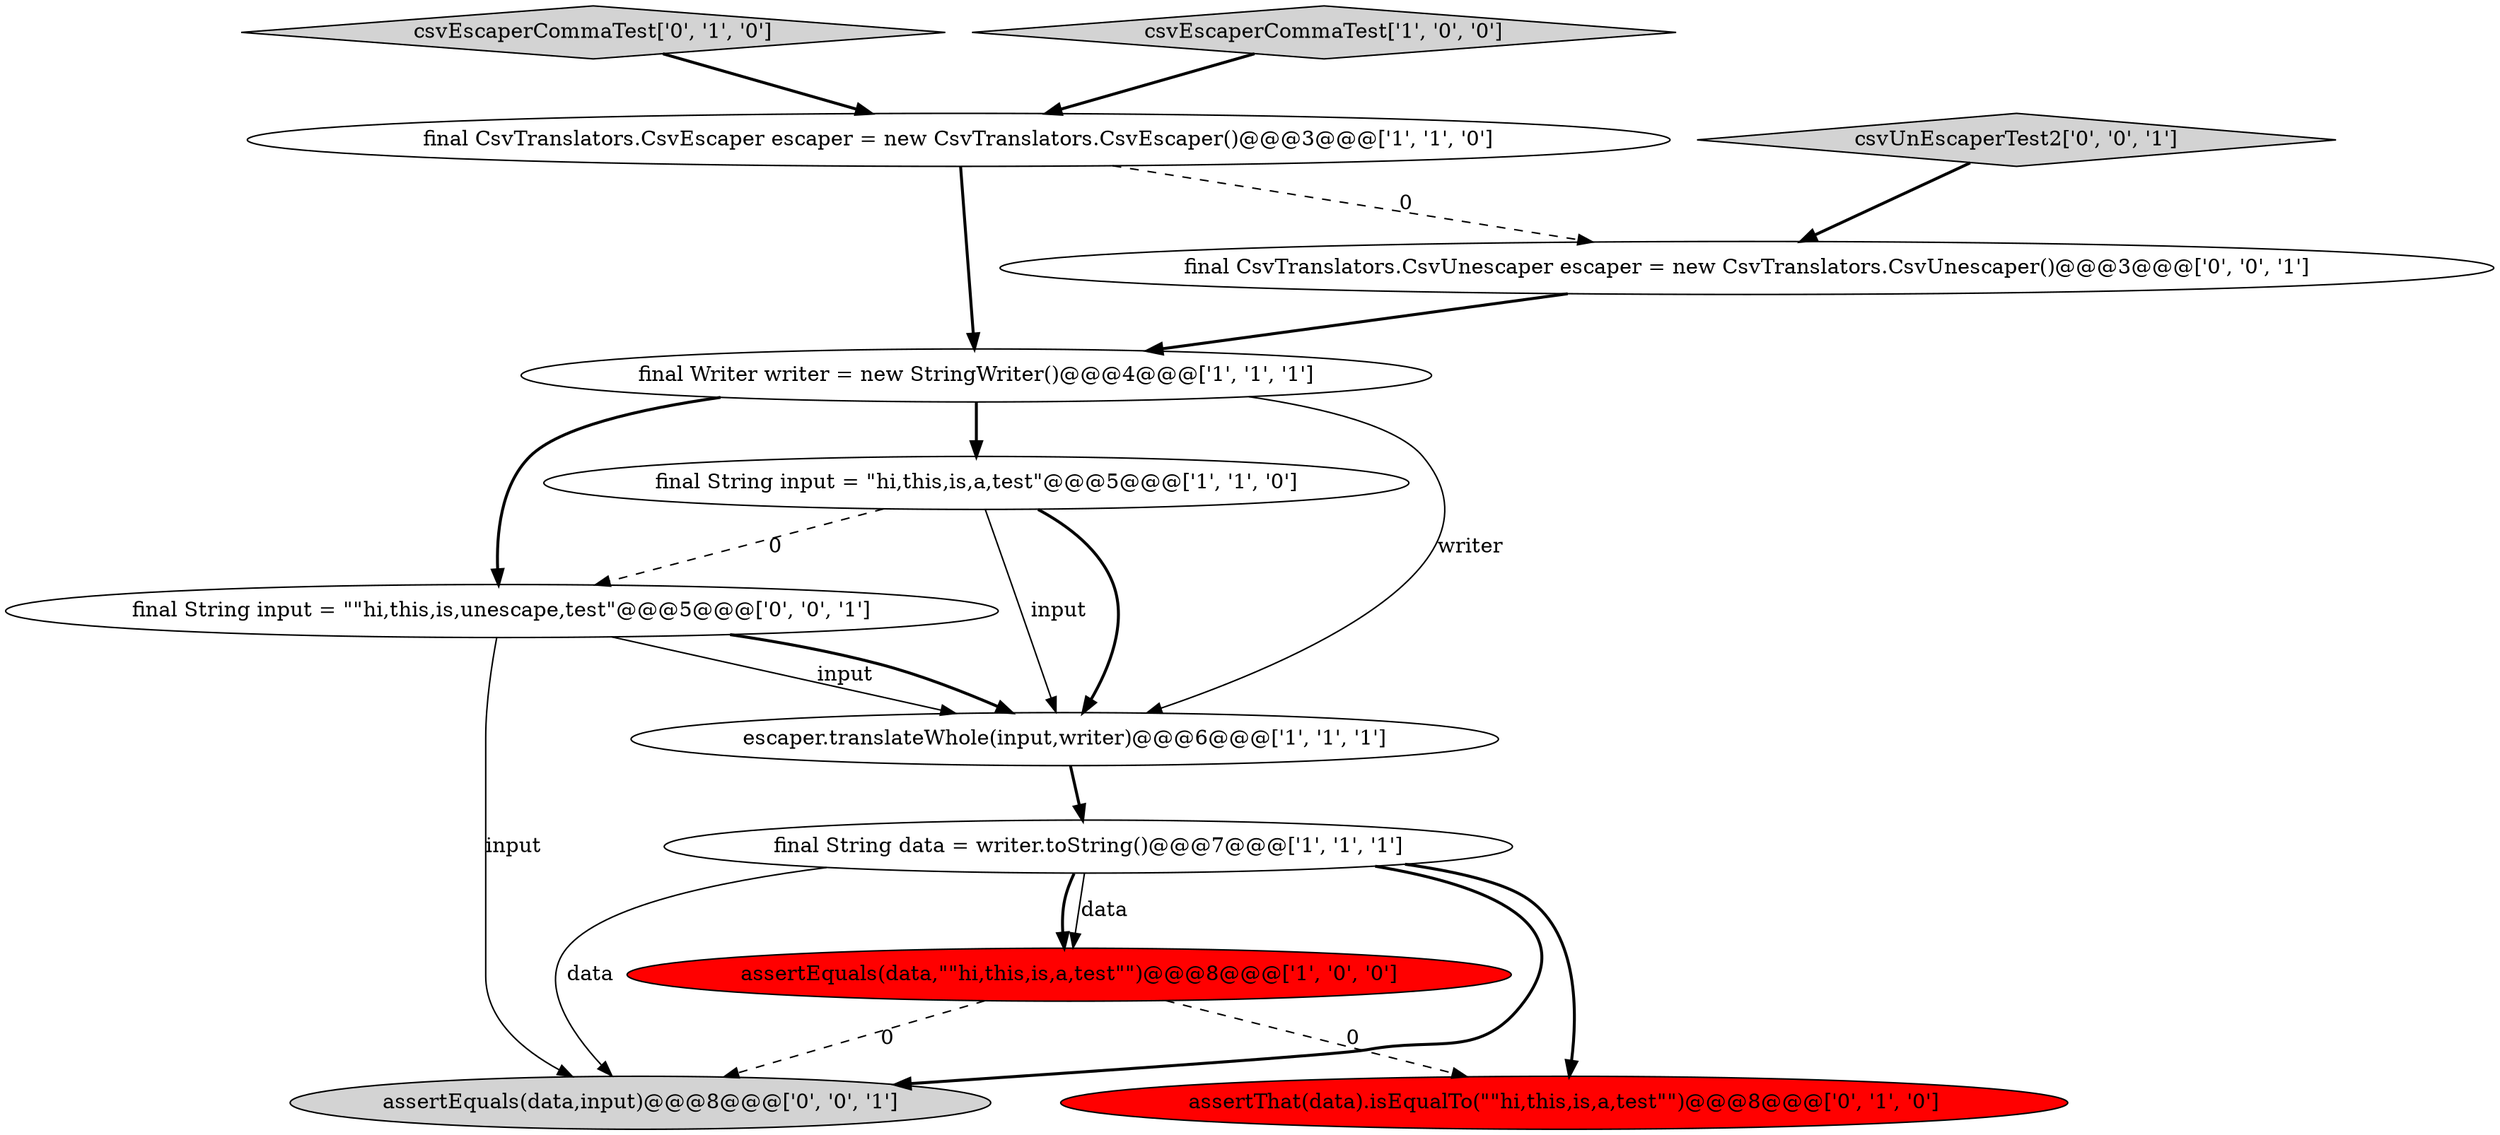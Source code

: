 digraph {
4 [style = filled, label = "escaper.translateWhole(input,writer)@@@6@@@['1', '1', '1']", fillcolor = white, shape = ellipse image = "AAA0AAABBB1BBB"];
5 [style = filled, label = "final String input = \"hi,this,is,a,test\"@@@5@@@['1', '1', '0']", fillcolor = white, shape = ellipse image = "AAA0AAABBB1BBB"];
3 [style = filled, label = "final CsvTranslators.CsvEscaper escaper = new CsvTranslators.CsvEscaper()@@@3@@@['1', '1', '0']", fillcolor = white, shape = ellipse image = "AAA0AAABBB1BBB"];
10 [style = filled, label = "assertEquals(data,input)@@@8@@@['0', '0', '1']", fillcolor = lightgray, shape = ellipse image = "AAA0AAABBB3BBB"];
7 [style = filled, label = "assertThat(data).isEqualTo(\"\"hi,this,is,a,test\"\")@@@8@@@['0', '1', '0']", fillcolor = red, shape = ellipse image = "AAA1AAABBB2BBB"];
9 [style = filled, label = "csvUnEscaperTest2['0', '0', '1']", fillcolor = lightgray, shape = diamond image = "AAA0AAABBB3BBB"];
6 [style = filled, label = "assertEquals(data,\"\"hi,this,is,a,test\"\")@@@8@@@['1', '0', '0']", fillcolor = red, shape = ellipse image = "AAA1AAABBB1BBB"];
0 [style = filled, label = "final String data = writer.toString()@@@7@@@['1', '1', '1']", fillcolor = white, shape = ellipse image = "AAA0AAABBB1BBB"];
8 [style = filled, label = "csvEscaperCommaTest['0', '1', '0']", fillcolor = lightgray, shape = diamond image = "AAA0AAABBB2BBB"];
11 [style = filled, label = "final CsvTranslators.CsvUnescaper escaper = new CsvTranslators.CsvUnescaper()@@@3@@@['0', '0', '1']", fillcolor = white, shape = ellipse image = "AAA0AAABBB3BBB"];
12 [style = filled, label = "final String input = \"\"hi,this,is,unescape,test\"@@@5@@@['0', '0', '1']", fillcolor = white, shape = ellipse image = "AAA0AAABBB3BBB"];
1 [style = filled, label = "csvEscaperCommaTest['1', '0', '0']", fillcolor = lightgray, shape = diamond image = "AAA0AAABBB1BBB"];
2 [style = filled, label = "final Writer writer = new StringWriter()@@@4@@@['1', '1', '1']", fillcolor = white, shape = ellipse image = "AAA0AAABBB1BBB"];
5->12 [style = dashed, label="0"];
9->11 [style = bold, label=""];
0->6 [style = bold, label=""];
6->7 [style = dashed, label="0"];
12->4 [style = solid, label="input"];
8->3 [style = bold, label=""];
1->3 [style = bold, label=""];
11->2 [style = bold, label=""];
2->12 [style = bold, label=""];
4->0 [style = bold, label=""];
6->10 [style = dashed, label="0"];
0->7 [style = bold, label=""];
0->10 [style = bold, label=""];
12->10 [style = solid, label="input"];
3->2 [style = bold, label=""];
12->4 [style = bold, label=""];
0->10 [style = solid, label="data"];
5->4 [style = bold, label=""];
2->4 [style = solid, label="writer"];
5->4 [style = solid, label="input"];
3->11 [style = dashed, label="0"];
2->5 [style = bold, label=""];
0->6 [style = solid, label="data"];
}
